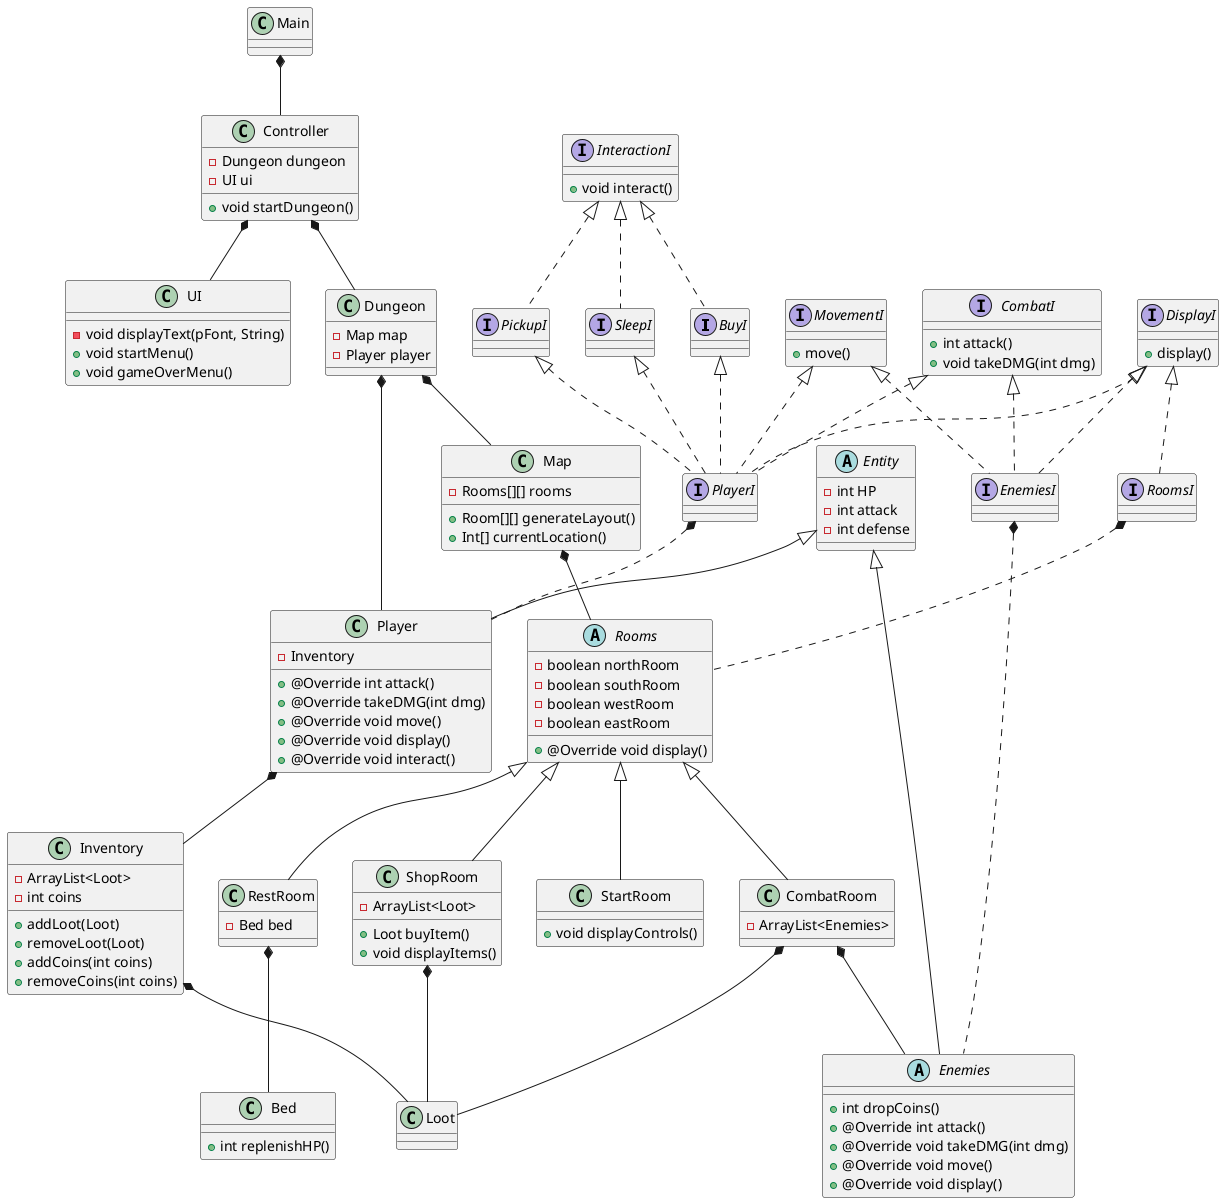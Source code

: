 @startuml
'https://plantuml.com/class-diagram

Interface BuyI
Interface CombatI
Interface DisplayI
Interface EnemiesI
Interface InteractionI
Interface MovementI
Interface PickupI
Interface PlayerI
Interface RoomsI
Interface SleepI

Main *-- Controller
Controller *-- UI
Controller *-- Dungeon
Dungeon *-- Player
Dungeon *-- Map
CombatRoom *-- Enemies
Map *-- Rooms
Player *-- Inventory
Inventory *-- Loot
CombatRoom *-- Loot
ShopRoom *-- Loot
Rooms <|-- ShopRoom
RestRoom *-- Bed

InteractionI <|.. BuyI
InteractionI <|.. PickupI
InteractionI <|.. SleepI
CombatI <|.. PlayerI
CombatI <|.. EnemiesI
BuyI <|.. PlayerI
SleepI <|.. PlayerI
PickupI <|.. PlayerI
DisplayI <|.. PlayerI
MovementI <|.. PlayerI
DisplayI <|.. EnemiesI
DisplayI <|.. RoomsI
MovementI <|.. EnemiesI
Rooms <|-- StartRoom
Rooms <|-- CombatRoom
Rooms <|-- RestRoom
Entity <|-- Player
Entity <|-- Enemies

PlayerI *.. Player
EnemiesI *.. Enemies
RoomsI *.. Rooms

Abstract Enemies
Abstract Rooms
Abstract Entity

Entity : - int HP
Entity : - int attack
Entity : - int defense

Inventory : -ArrayList<Loot>
Inventory : - int coins
Inventory : + addLoot(Loot)
Inventory : + removeLoot(Loot)
Inventory : + addCoins(int coins)
Inventory : + removeCoins(int coins)


Enemies : + int dropCoins()
Enemies : + @Override int attack()
Enemies : + @Override void takeDMG(int dmg)
Enemies : + @Override void move()
Enemies : + @Override void display()

Rooms : - boolean northRoom
Rooms : - boolean southRoom
Rooms : - boolean westRoom
Rooms : - boolean eastRoom
Rooms : + @Override void display()

CombatRoom : - ArrayList<Enemies>

ShopRoom : - ArrayList<Loot>
ShopRoom : + Loot buyItem()
ShopRoom : + void displayItems()

StartRoom : + void displayControls()

RestRoom : - Bed bed

Bed : + int replenishHP()

Player : - Inventory
Player : + @Override int attack()
Player : + @Override takeDMG(int dmg)
Player : + @Override void move()
Player : + @Override void display()
Player : + @Override void interact()

Controller : - Dungeon dungeon
Controller : - UI ui
Controller : + void startDungeon()

UI : - void displayText(pFont, String)
UI : + void startMenu()
UI : + void gameOverMenu()

Dungeon : - Map map
Dungeon : - Player player

Map : - Rooms[][] rooms
Map : + Room[][] generateLayout()
Map : + Int[] currentLocation()

InteractionI : + void interact()

CombatI : + int attack()
CombatI : + void takeDMG(int dmg)

MovementI : + move()

DisplayI : + display()



@enduml
